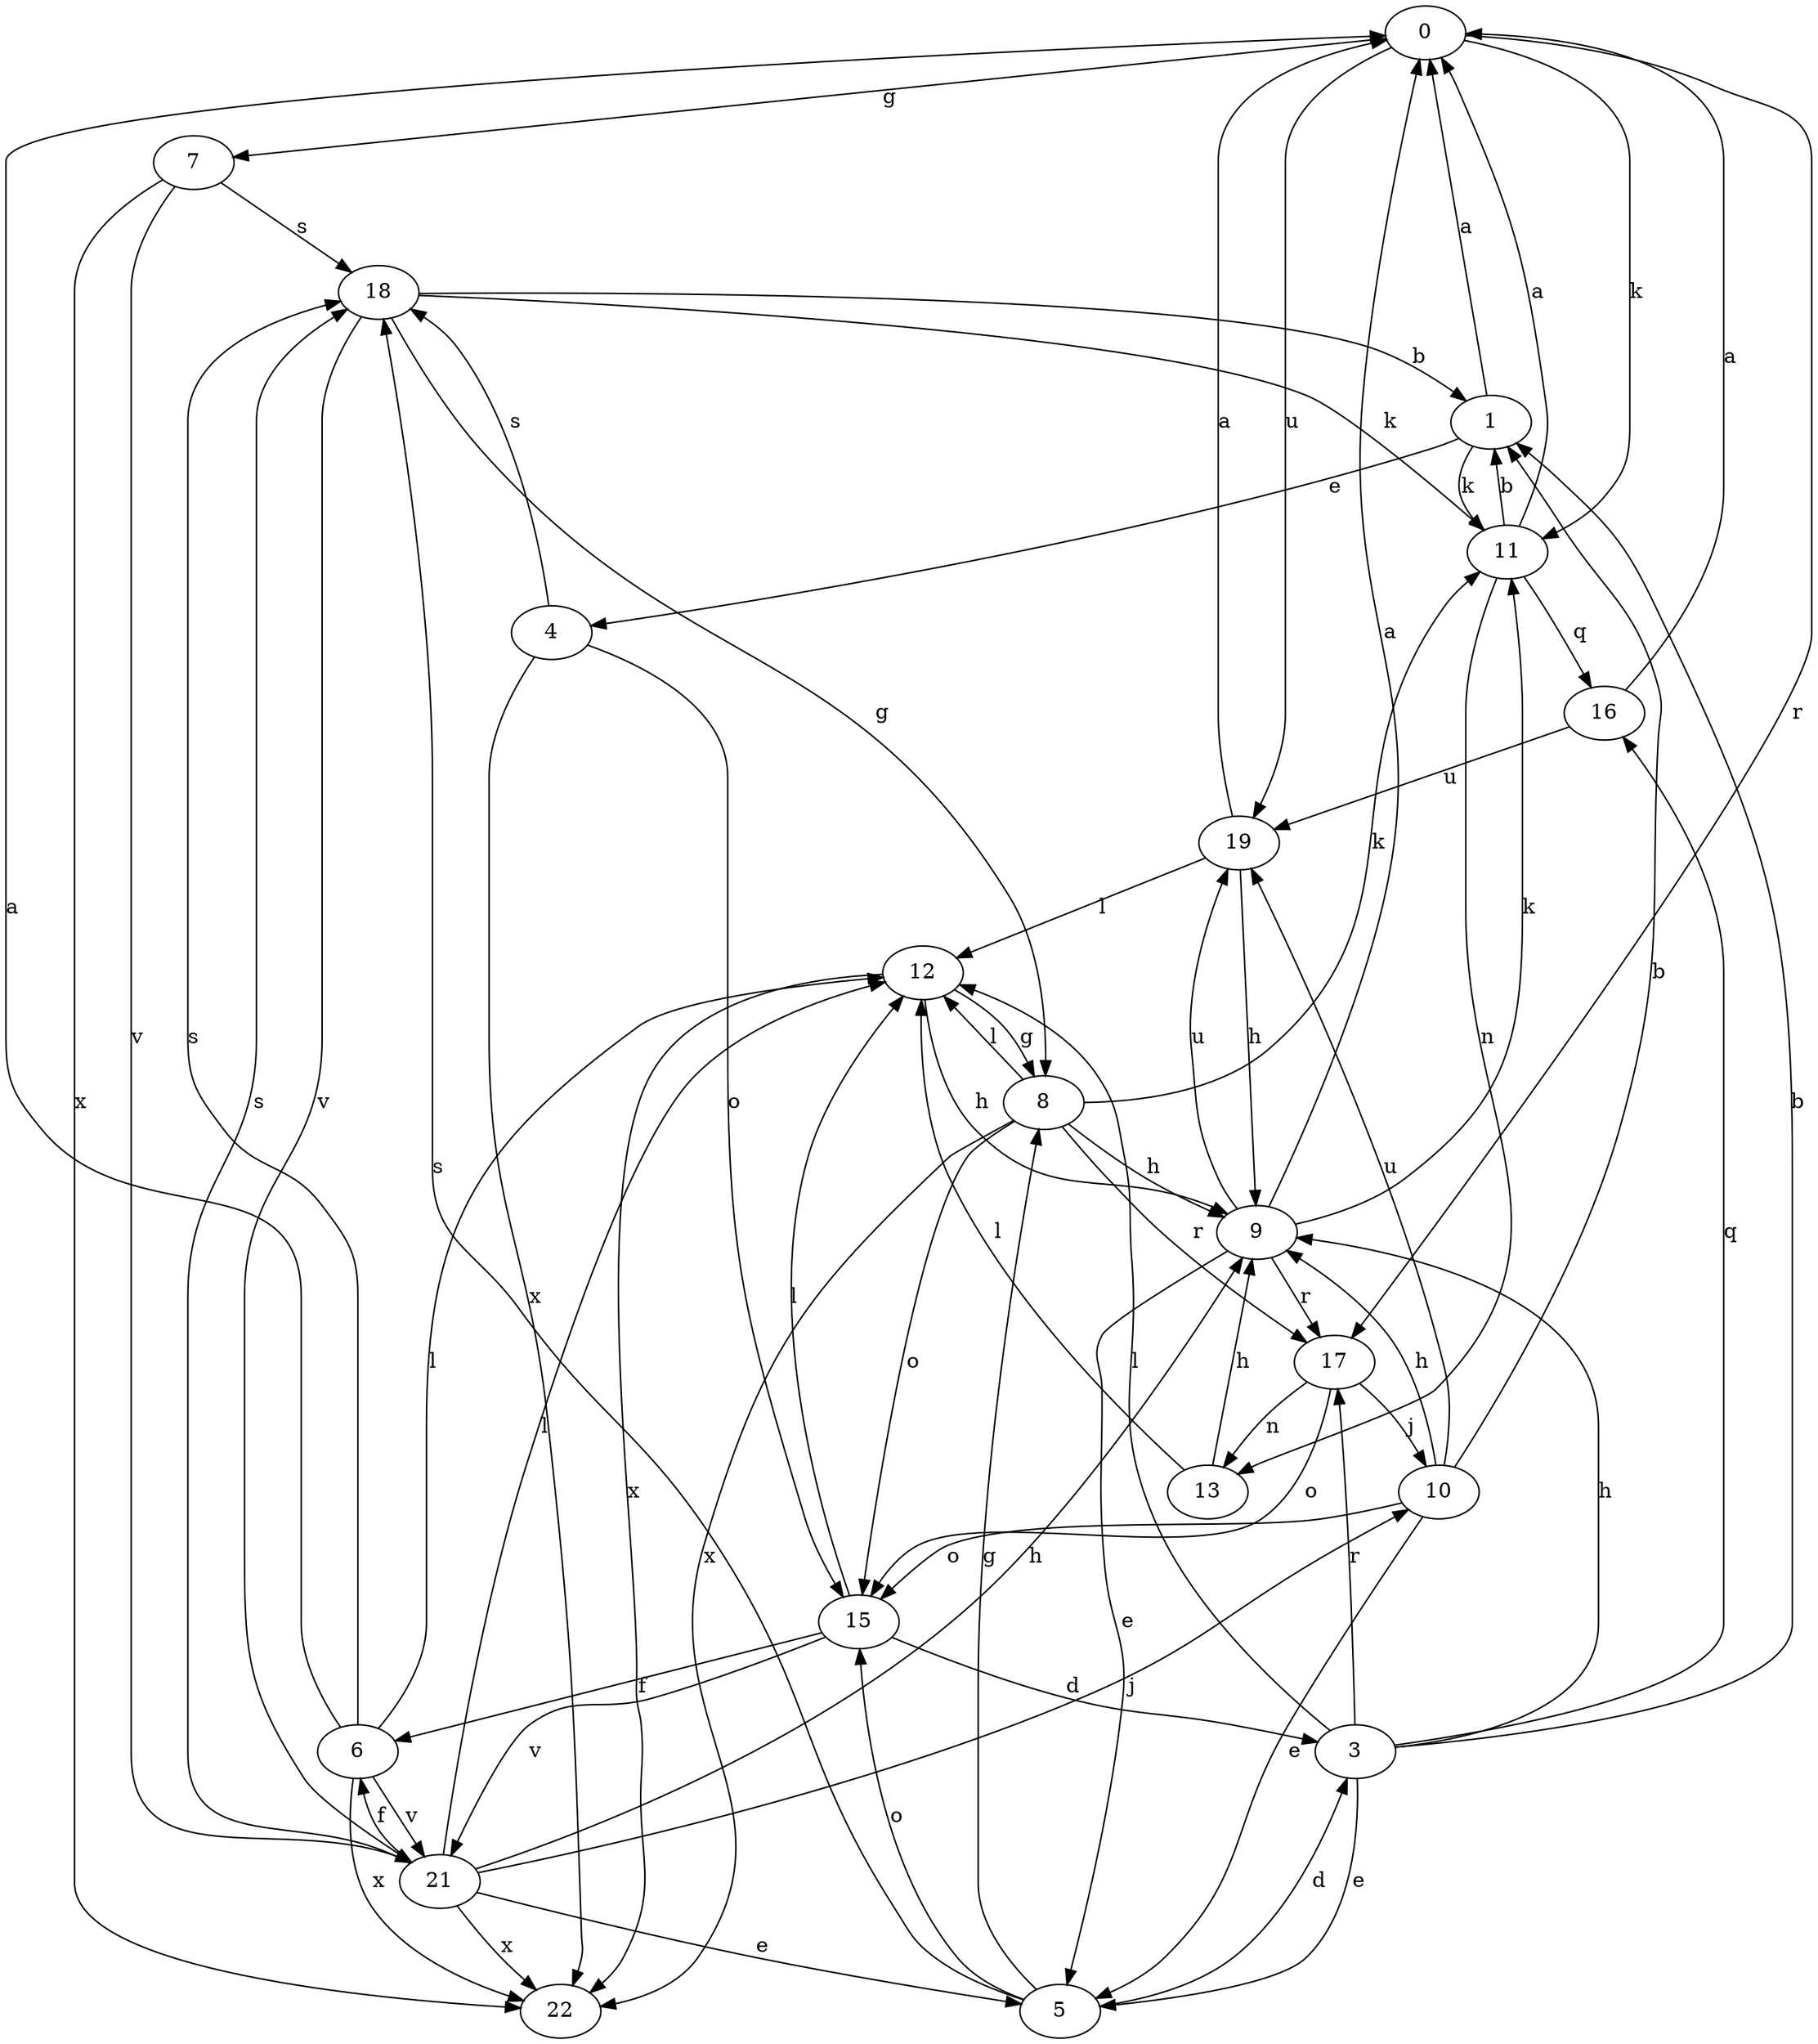 strict digraph  {
0;
1;
3;
4;
5;
6;
7;
8;
9;
10;
11;
12;
13;
15;
16;
17;
18;
19;
21;
22;
0 -> 7  [label=g];
0 -> 11  [label=k];
0 -> 17  [label=r];
0 -> 19  [label=u];
1 -> 0  [label=a];
1 -> 4  [label=e];
1 -> 11  [label=k];
3 -> 1  [label=b];
3 -> 5  [label=e];
3 -> 9  [label=h];
3 -> 12  [label=l];
3 -> 16  [label=q];
3 -> 17  [label=r];
4 -> 15  [label=o];
4 -> 18  [label=s];
4 -> 22  [label=x];
5 -> 3  [label=d];
5 -> 8  [label=g];
5 -> 15  [label=o];
5 -> 18  [label=s];
6 -> 0  [label=a];
6 -> 12  [label=l];
6 -> 18  [label=s];
6 -> 21  [label=v];
6 -> 22  [label=x];
7 -> 18  [label=s];
7 -> 21  [label=v];
7 -> 22  [label=x];
8 -> 9  [label=h];
8 -> 11  [label=k];
8 -> 12  [label=l];
8 -> 15  [label=o];
8 -> 17  [label=r];
8 -> 22  [label=x];
9 -> 0  [label=a];
9 -> 5  [label=e];
9 -> 11  [label=k];
9 -> 17  [label=r];
9 -> 19  [label=u];
10 -> 1  [label=b];
10 -> 5  [label=e];
10 -> 9  [label=h];
10 -> 15  [label=o];
10 -> 19  [label=u];
11 -> 0  [label=a];
11 -> 1  [label=b];
11 -> 13  [label=n];
11 -> 16  [label=q];
12 -> 8  [label=g];
12 -> 9  [label=h];
12 -> 22  [label=x];
13 -> 9  [label=h];
13 -> 12  [label=l];
15 -> 3  [label=d];
15 -> 6  [label=f];
15 -> 12  [label=l];
15 -> 21  [label=v];
16 -> 0  [label=a];
16 -> 19  [label=u];
17 -> 10  [label=j];
17 -> 13  [label=n];
17 -> 15  [label=o];
18 -> 1  [label=b];
18 -> 8  [label=g];
18 -> 11  [label=k];
18 -> 21  [label=v];
19 -> 0  [label=a];
19 -> 9  [label=h];
19 -> 12  [label=l];
21 -> 5  [label=e];
21 -> 6  [label=f];
21 -> 9  [label=h];
21 -> 10  [label=j];
21 -> 12  [label=l];
21 -> 18  [label=s];
21 -> 22  [label=x];
}

